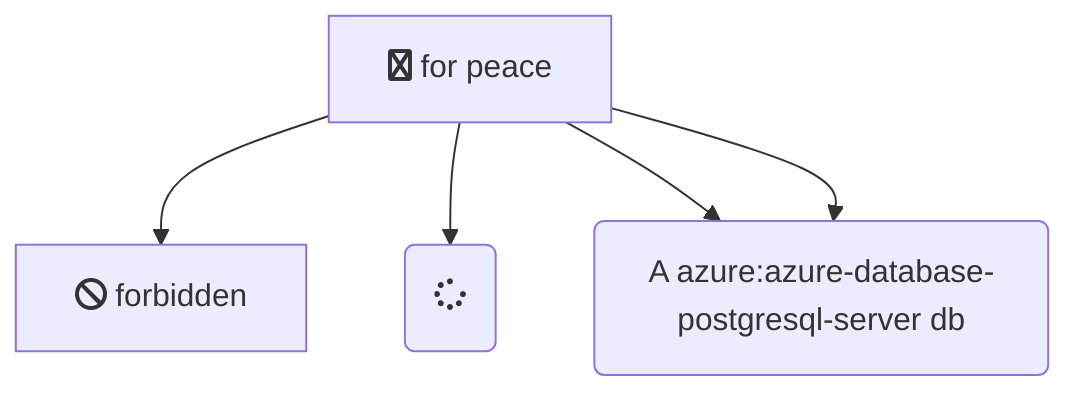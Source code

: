 flowchart TD
    B["fa:fa-twitter for peace"]
    B-->C[fa:fa-ban forbidden]
    B-->D(fa:fa-spinner)
    B-->E(A fa:fa-camera-retro perhaps?)
    B-->E(A azure:azure-database-postgresql-server db)
%% render in Terminal:
%%   mmdc -i diagrams/flowchart.mmd -o diagrams/flowchart.svg